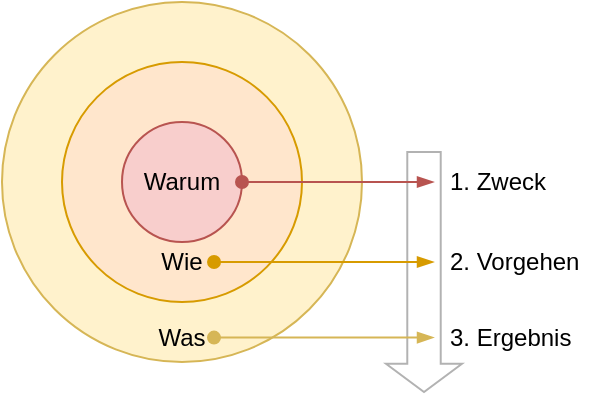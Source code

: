 <mxfile version="24.5.3" type="device">
  <diagram name="Seite-1" id="tQ0ftKxHk6KphrgHs4fO">
    <mxGraphModel dx="988" dy="592" grid="1" gridSize="10" guides="1" tooltips="1" connect="1" arrows="1" fold="1" page="1" pageScale="1" pageWidth="827" pageHeight="1169" math="0" shadow="0">
      <root>
        <mxCell id="0" />
        <mxCell id="1" parent="0" />
        <mxCell id="OZmauiEoAtqxbKcH9Wul-1" value="" style="shape=singleArrow;direction=south;whiteSpace=wrap;html=1;opacity=30;arrowWidth=0.44;arrowSize=0.118;" vertex="1" parent="1">
          <mxGeometry x="516" y="570" width="38" height="120" as="geometry" />
        </mxCell>
        <mxCell id="sHAHgVAb-YiC9wbnziUG-5" value="" style="ellipse;whiteSpace=wrap;html=1;aspect=fixed;fillColor=#fff2cc;strokeColor=#d6b656;" parent="1" vertex="1">
          <mxGeometry x="324" y="495" width="180" height="180" as="geometry" />
        </mxCell>
        <mxCell id="sHAHgVAb-YiC9wbnziUG-3" value="" style="ellipse;whiteSpace=wrap;html=1;aspect=fixed;fillColor=#ffe6cc;strokeColor=#d79b00;" parent="1" vertex="1">
          <mxGeometry x="354" y="525" width="120" height="120" as="geometry" />
        </mxCell>
        <mxCell id="sHAHgVAb-YiC9wbnziUG-1" value="" style="ellipse;whiteSpace=wrap;html=1;aspect=fixed;fillColor=#f8cecc;strokeColor=#b85450;" parent="1" vertex="1">
          <mxGeometry x="384" y="555" width="60" height="60" as="geometry" />
        </mxCell>
        <mxCell id="oB--57uGbdaJ3v9jcPXn-1" value="Warum" style="text;html=1;align=center;verticalAlign=middle;whiteSpace=wrap;rounded=0;" parent="1" vertex="1">
          <mxGeometry x="384" y="570" width="60" height="30" as="geometry" />
        </mxCell>
        <mxCell id="sHAHgVAb-YiC9wbnziUG-4" value="Wie" style="text;html=1;align=center;verticalAlign=middle;whiteSpace=wrap;rounded=0;" parent="1" vertex="1">
          <mxGeometry x="384" y="610" width="60" height="30" as="geometry" />
        </mxCell>
        <mxCell id="sHAHgVAb-YiC9wbnziUG-6" value="Was" style="text;html=1;align=center;verticalAlign=middle;whiteSpace=wrap;rounded=0;" parent="1" vertex="1">
          <mxGeometry x="384" y="648" width="60" height="30" as="geometry" />
        </mxCell>
        <mxCell id="GiB6mJal0Rt-PtZLRedt-2" value="" style="endArrow=blockThin;html=1;rounded=0;exitX=1;exitY=0.5;exitDx=0;exitDy=0;fillColor=#f8cecc;strokeColor=#b85450;endFill=1;startArrow=oval;startFill=1;" parent="1" source="oB--57uGbdaJ3v9jcPXn-1" edge="1">
          <mxGeometry width="50" height="50" relative="1" as="geometry">
            <mxPoint x="510" y="650" as="sourcePoint" />
            <mxPoint x="540" y="585" as="targetPoint" />
          </mxGeometry>
        </mxCell>
        <mxCell id="GiB6mJal0Rt-PtZLRedt-6" value="" style="endArrow=blockThin;html=1;rounded=0;fillColor=#ffe6cc;strokeColor=#d79b00;endFill=1;exitX=0.767;exitY=0.5;exitDx=0;exitDy=0;exitPerimeter=0;startArrow=oval;startFill=1;" parent="1" source="sHAHgVAb-YiC9wbnziUG-4" edge="1">
          <mxGeometry width="50" height="50" relative="1" as="geometry">
            <mxPoint x="444" y="625" as="sourcePoint" />
            <mxPoint x="540" y="625" as="targetPoint" />
          </mxGeometry>
        </mxCell>
        <mxCell id="GiB6mJal0Rt-PtZLRedt-7" value="2. Vorgehen" style="text;html=1;align=left;verticalAlign=middle;whiteSpace=wrap;rounded=0;" parent="1" vertex="1">
          <mxGeometry x="546" y="610" width="76" height="30" as="geometry" />
        </mxCell>
        <mxCell id="GiB6mJal0Rt-PtZLRedt-9" value="" style="endArrow=blockThin;html=1;rounded=0;fillColor=#fff2cc;strokeColor=#d6b656;endFill=1;exitX=0.767;exitY=0.5;exitDx=0;exitDy=0;exitPerimeter=0;startArrow=oval;startFill=1;" parent="1" edge="1">
          <mxGeometry width="50" height="50" relative="1" as="geometry">
            <mxPoint x="430" y="662.8" as="sourcePoint" />
            <mxPoint x="540" y="662.8" as="targetPoint" />
          </mxGeometry>
        </mxCell>
        <mxCell id="GiB6mJal0Rt-PtZLRedt-10" value="3. Ergebnis" style="text;html=1;align=left;verticalAlign=middle;whiteSpace=wrap;rounded=0;" parent="1" vertex="1">
          <mxGeometry x="546" y="648" width="76" height="30" as="geometry" />
        </mxCell>
        <mxCell id="GiB6mJal0Rt-PtZLRedt-11" value="1. Zweck" style="text;html=1;align=left;verticalAlign=middle;whiteSpace=wrap;rounded=0;" parent="1" vertex="1">
          <mxGeometry x="546" y="570" width="76" height="30" as="geometry" />
        </mxCell>
      </root>
    </mxGraphModel>
  </diagram>
</mxfile>
